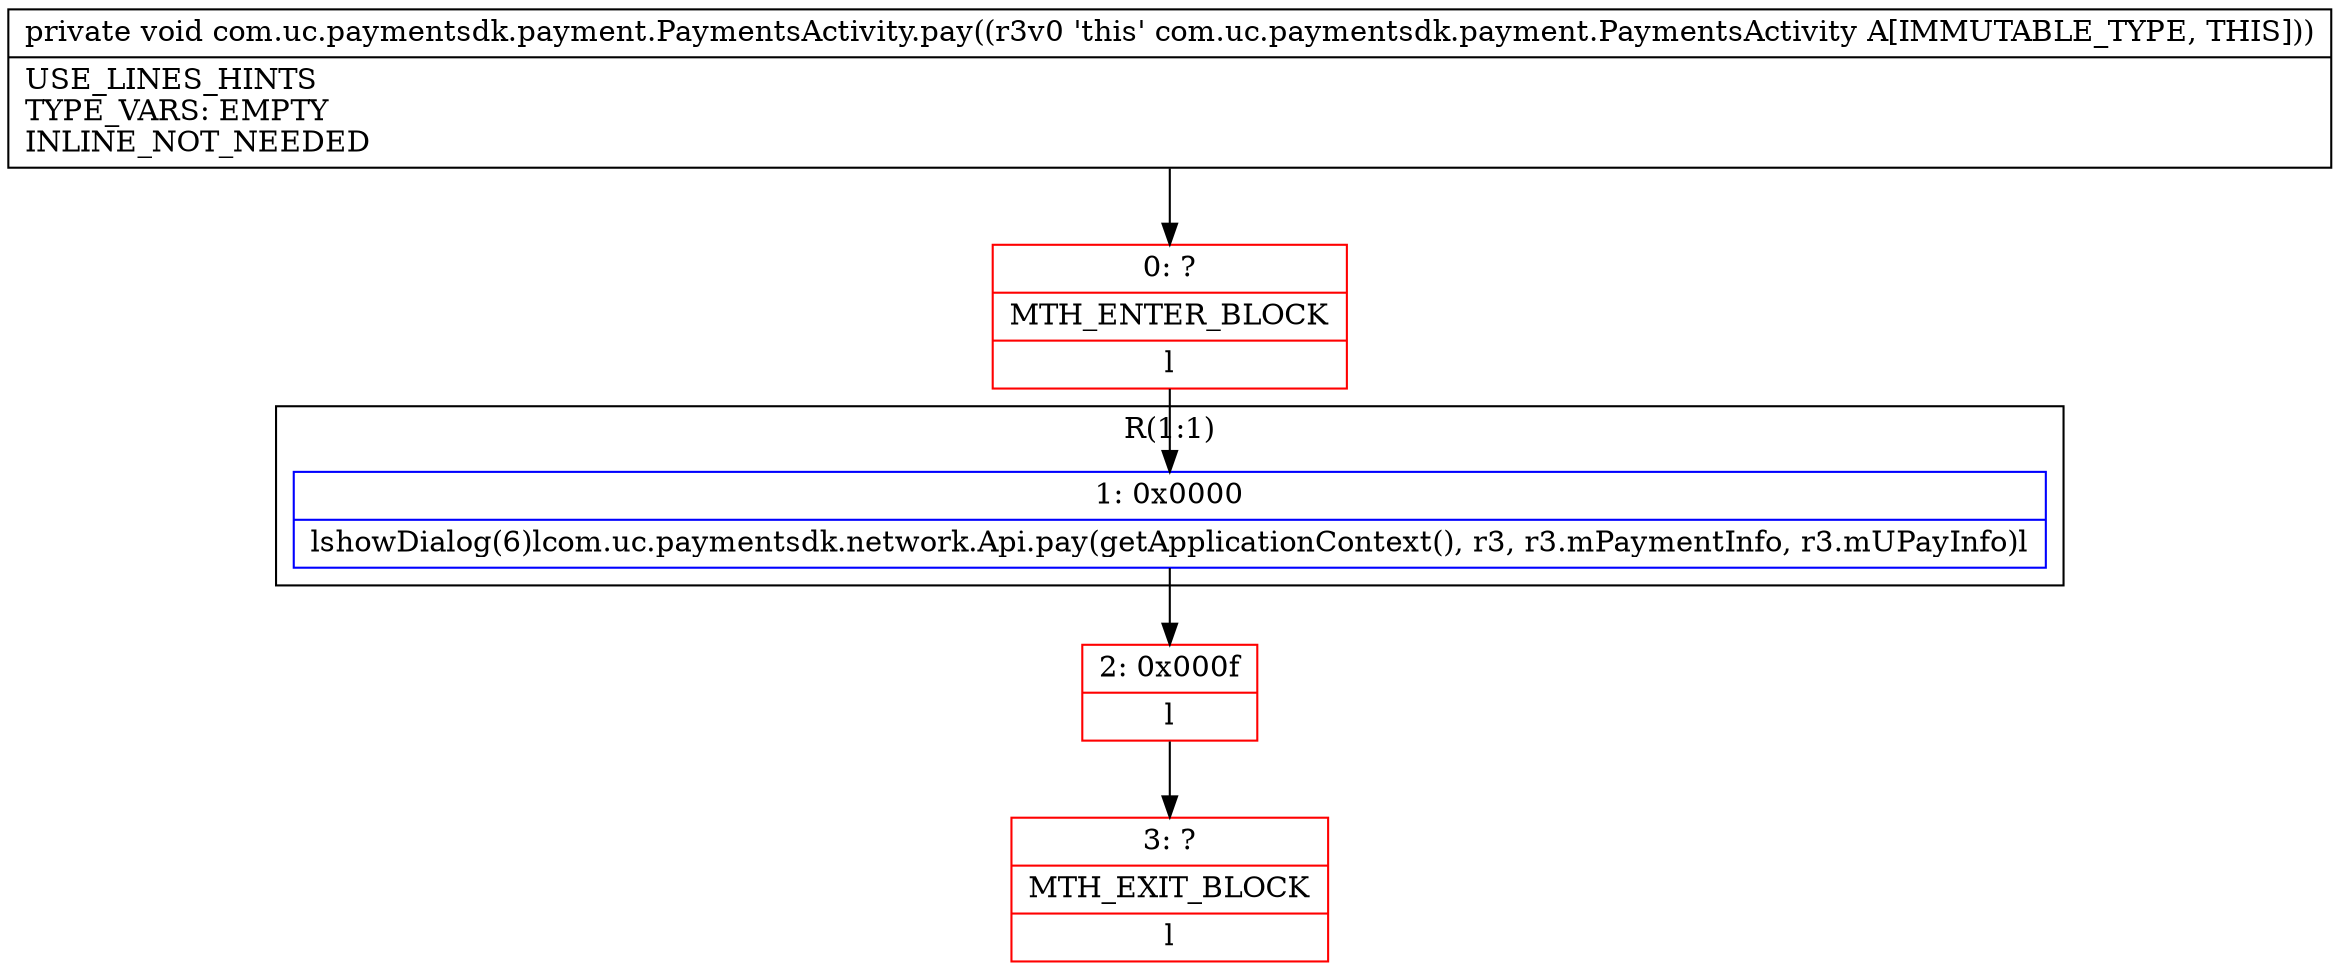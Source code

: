 digraph "CFG forcom.uc.paymentsdk.payment.PaymentsActivity.pay()V" {
subgraph cluster_Region_235104249 {
label = "R(1:1)";
node [shape=record,color=blue];
Node_1 [shape=record,label="{1\:\ 0x0000|lshowDialog(6)lcom.uc.paymentsdk.network.Api.pay(getApplicationContext(), r3, r3.mPaymentInfo, r3.mUPayInfo)l}"];
}
Node_0 [shape=record,color=red,label="{0\:\ ?|MTH_ENTER_BLOCK\l|l}"];
Node_2 [shape=record,color=red,label="{2\:\ 0x000f|l}"];
Node_3 [shape=record,color=red,label="{3\:\ ?|MTH_EXIT_BLOCK\l|l}"];
MethodNode[shape=record,label="{private void com.uc.paymentsdk.payment.PaymentsActivity.pay((r3v0 'this' com.uc.paymentsdk.payment.PaymentsActivity A[IMMUTABLE_TYPE, THIS]))  | USE_LINES_HINTS\lTYPE_VARS: EMPTY\lINLINE_NOT_NEEDED\l}"];
MethodNode -> Node_0;
Node_1 -> Node_2;
Node_0 -> Node_1;
Node_2 -> Node_3;
}

